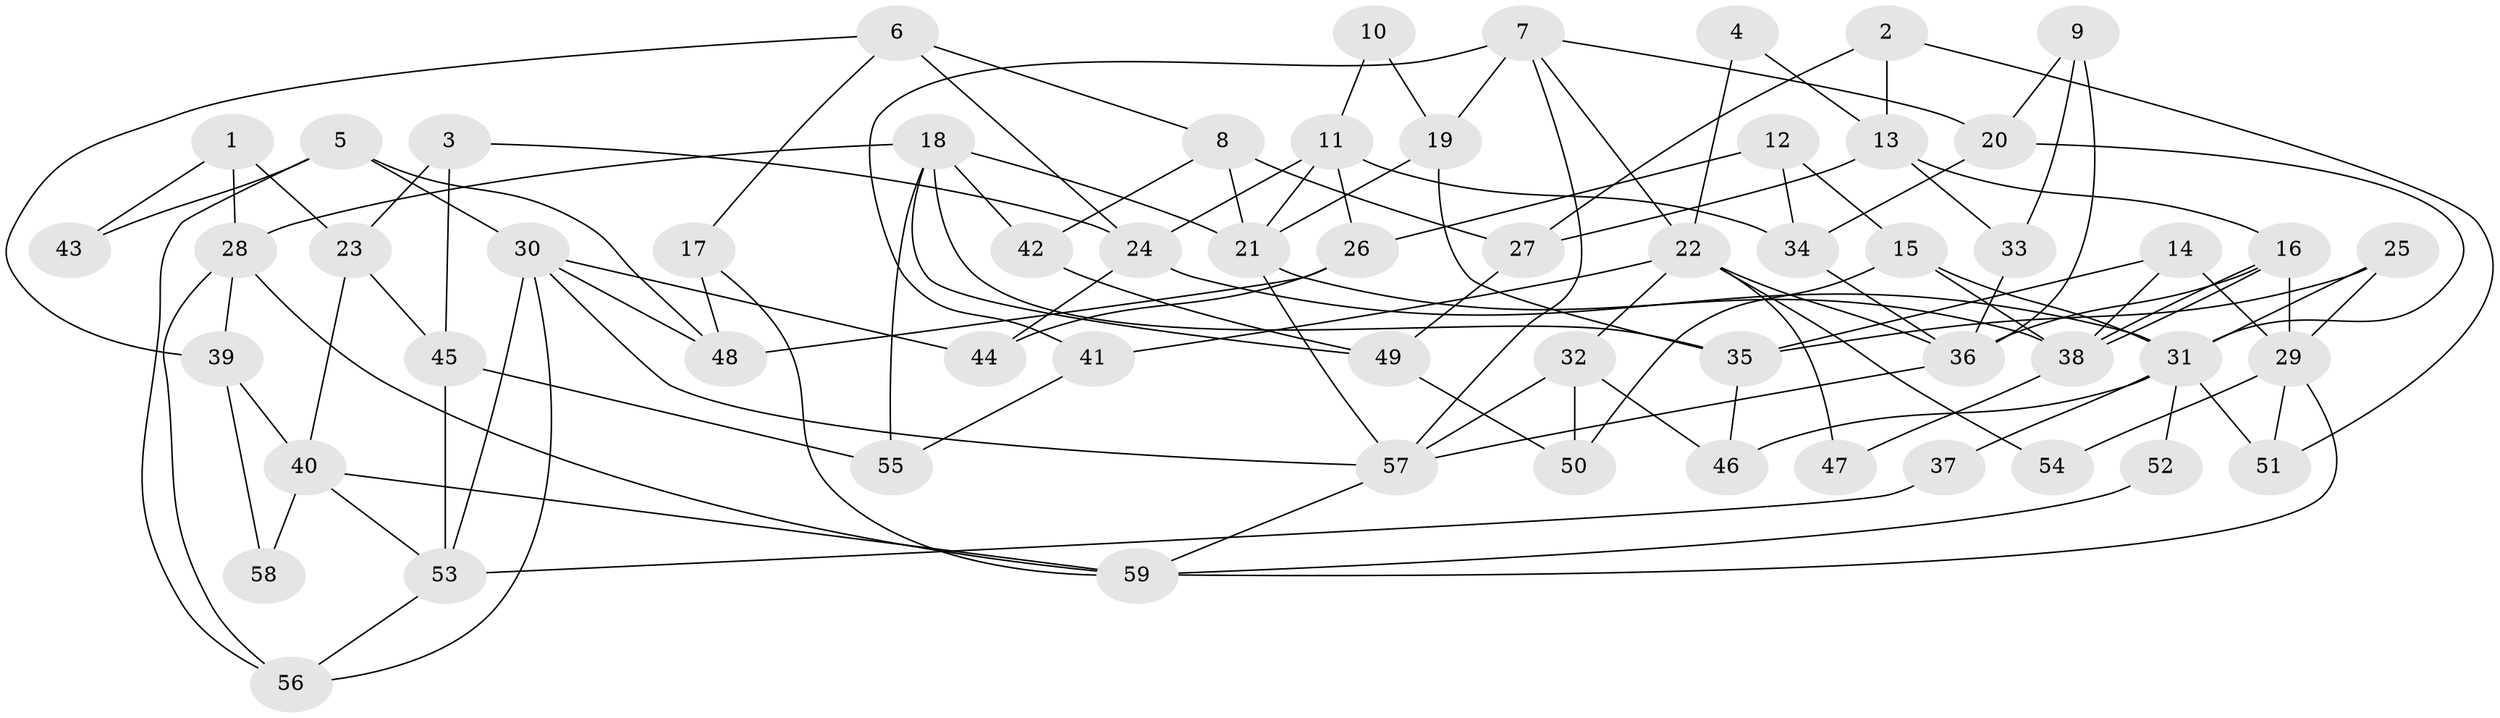 // coarse degree distribution, {4: 0.25, 9: 0.041666666666666664, 7: 0.20833333333333334, 2: 0.041666666666666664, 6: 0.041666666666666664, 5: 0.16666666666666666, 3: 0.16666666666666666, 8: 0.08333333333333333}
// Generated by graph-tools (version 1.1) at 2025/37/03/04/25 23:37:07]
// undirected, 59 vertices, 118 edges
graph export_dot {
  node [color=gray90,style=filled];
  1;
  2;
  3;
  4;
  5;
  6;
  7;
  8;
  9;
  10;
  11;
  12;
  13;
  14;
  15;
  16;
  17;
  18;
  19;
  20;
  21;
  22;
  23;
  24;
  25;
  26;
  27;
  28;
  29;
  30;
  31;
  32;
  33;
  34;
  35;
  36;
  37;
  38;
  39;
  40;
  41;
  42;
  43;
  44;
  45;
  46;
  47;
  48;
  49;
  50;
  51;
  52;
  53;
  54;
  55;
  56;
  57;
  58;
  59;
  1 -- 28;
  1 -- 23;
  1 -- 43;
  2 -- 51;
  2 -- 27;
  2 -- 13;
  3 -- 23;
  3 -- 24;
  3 -- 45;
  4 -- 22;
  4 -- 13;
  5 -- 30;
  5 -- 48;
  5 -- 43;
  5 -- 56;
  6 -- 24;
  6 -- 8;
  6 -- 17;
  6 -- 39;
  7 -- 19;
  7 -- 57;
  7 -- 20;
  7 -- 22;
  7 -- 41;
  8 -- 21;
  8 -- 27;
  8 -- 42;
  9 -- 20;
  9 -- 36;
  9 -- 33;
  10 -- 11;
  10 -- 19;
  11 -- 21;
  11 -- 26;
  11 -- 24;
  11 -- 34;
  12 -- 26;
  12 -- 34;
  12 -- 15;
  13 -- 16;
  13 -- 27;
  13 -- 33;
  14 -- 38;
  14 -- 35;
  14 -- 29;
  15 -- 38;
  15 -- 31;
  15 -- 50;
  16 -- 36;
  16 -- 38;
  16 -- 38;
  16 -- 29;
  17 -- 59;
  17 -- 48;
  18 -- 55;
  18 -- 28;
  18 -- 21;
  18 -- 35;
  18 -- 42;
  18 -- 49;
  19 -- 21;
  19 -- 35;
  20 -- 31;
  20 -- 34;
  21 -- 57;
  21 -- 38;
  22 -- 36;
  22 -- 32;
  22 -- 41;
  22 -- 47;
  22 -- 54;
  23 -- 40;
  23 -- 45;
  24 -- 31;
  24 -- 44;
  25 -- 29;
  25 -- 31;
  25 -- 35;
  26 -- 48;
  26 -- 44;
  27 -- 49;
  28 -- 59;
  28 -- 56;
  28 -- 39;
  29 -- 51;
  29 -- 54;
  29 -- 59;
  30 -- 53;
  30 -- 57;
  30 -- 44;
  30 -- 48;
  30 -- 56;
  31 -- 46;
  31 -- 37;
  31 -- 51;
  31 -- 52;
  32 -- 50;
  32 -- 46;
  32 -- 57;
  33 -- 36;
  34 -- 36;
  35 -- 46;
  36 -- 57;
  37 -- 53;
  38 -- 47;
  39 -- 40;
  39 -- 58;
  40 -- 59;
  40 -- 53;
  40 -- 58;
  41 -- 55;
  42 -- 49;
  45 -- 53;
  45 -- 55;
  49 -- 50;
  52 -- 59;
  53 -- 56;
  57 -- 59;
}
